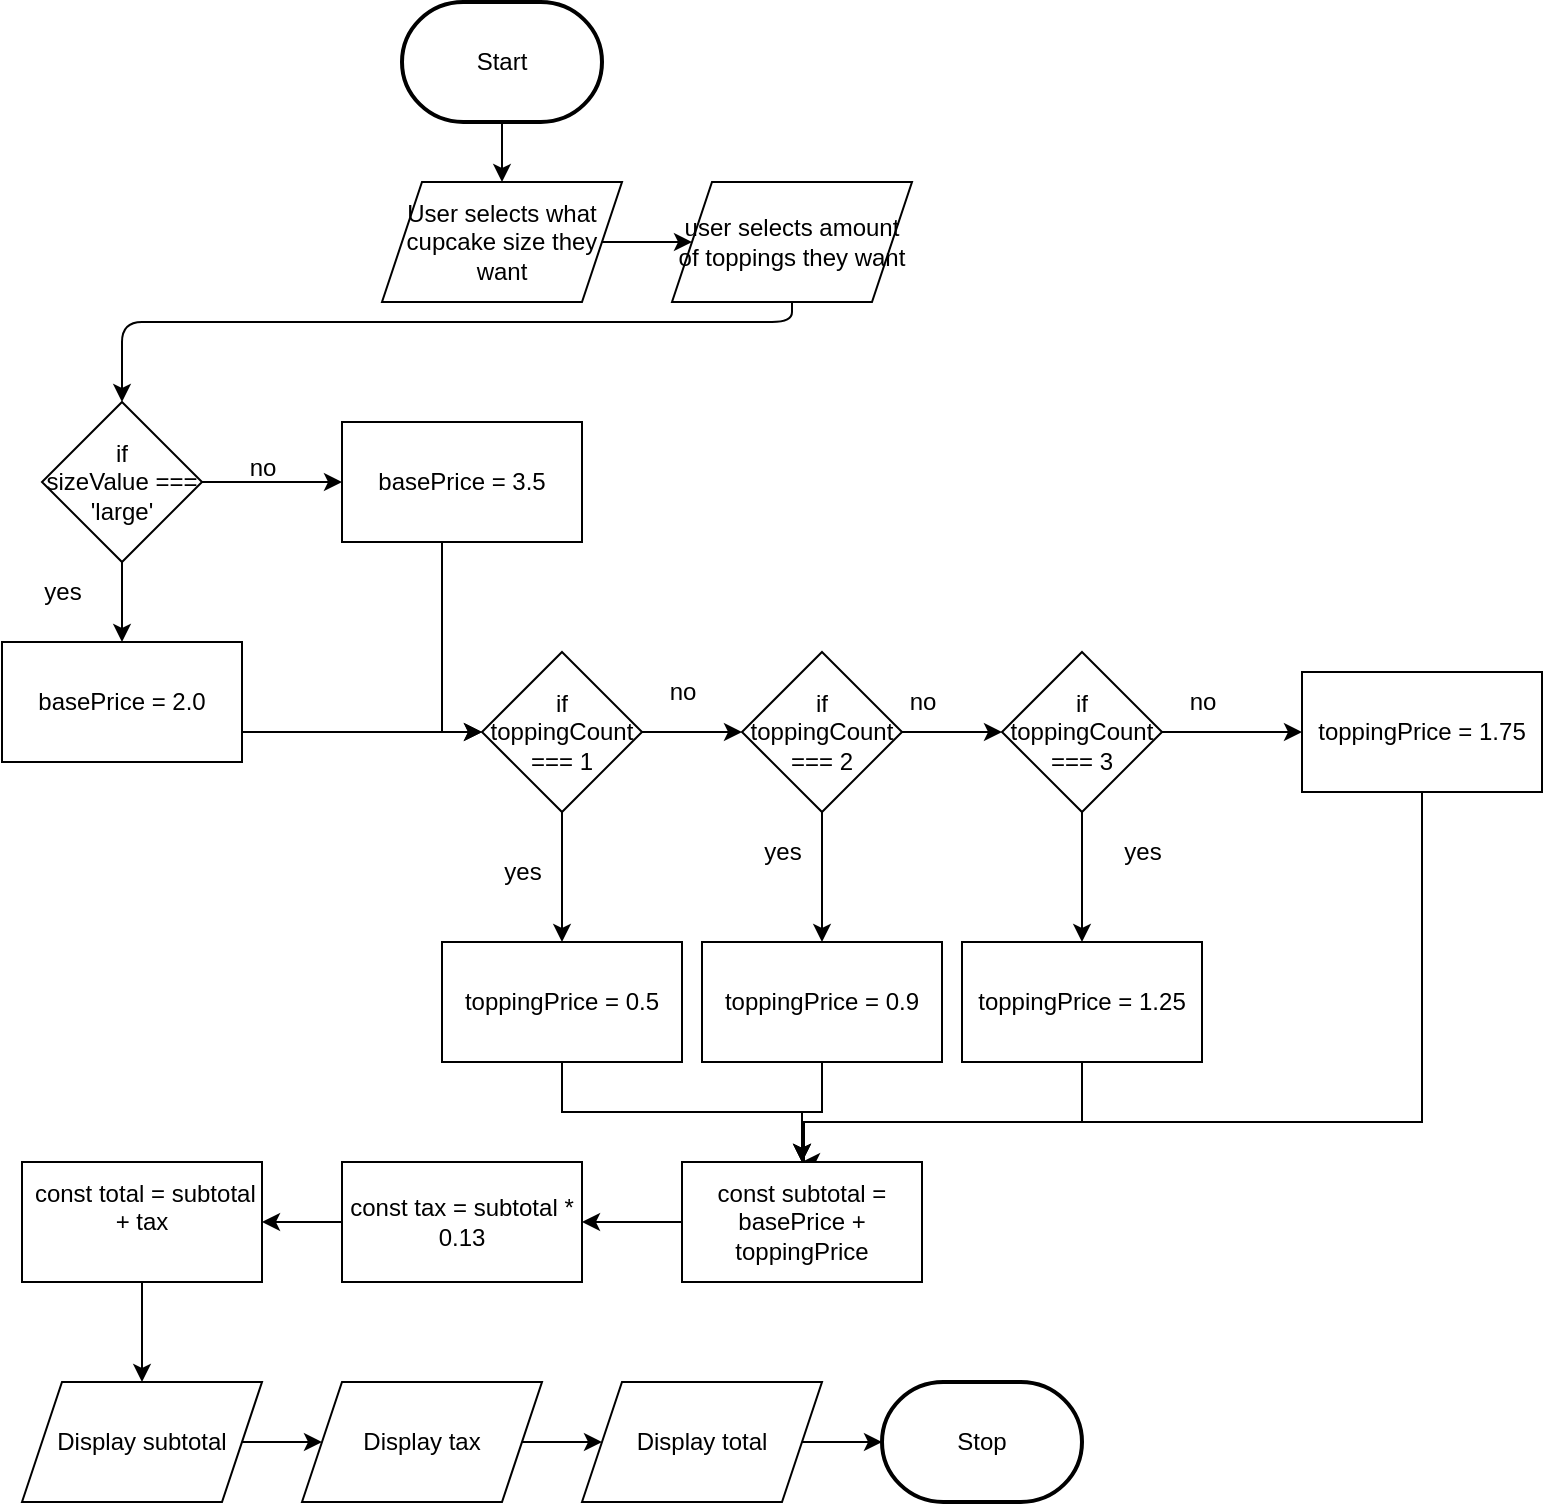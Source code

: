 <mxfile>
    <diagram id="HIP3nbAZw_EuaXWnEj3U" name="Page-1">
        <mxGraphModel dx="631" dy="648" grid="1" gridSize="10" guides="1" tooltips="1" connect="1" arrows="1" fold="1" page="1" pageScale="1" pageWidth="850" pageHeight="1100" math="0" shadow="0">
            <root>
                <mxCell id="0"/>
                <mxCell id="1" parent="0"/>
                <mxCell id="6" value="" style="edgeStyle=orthogonalEdgeStyle;html=1;" parent="1" source="2" target="4" edge="1">
                    <mxGeometry relative="1" as="geometry"/>
                </mxCell>
                <mxCell id="2" value="Start" style="strokeWidth=2;html=1;shape=mxgraph.flowchart.terminator;whiteSpace=wrap;" parent="1" vertex="1">
                    <mxGeometry x="230" y="310" width="100" height="60" as="geometry"/>
                </mxCell>
                <mxCell id="3" value="Stop" style="strokeWidth=2;html=1;shape=mxgraph.flowchart.terminator;whiteSpace=wrap;" parent="1" vertex="1">
                    <mxGeometry x="470" y="1000" width="100" height="60" as="geometry"/>
                </mxCell>
                <mxCell id="8" value="" style="edgeStyle=orthogonalEdgeStyle;html=1;" parent="1" source="4" target="7" edge="1">
                    <mxGeometry relative="1" as="geometry"/>
                </mxCell>
                <mxCell id="4" value="User selects what cupcake size they want" style="shape=parallelogram;perimeter=parallelogramPerimeter;whiteSpace=wrap;html=1;fixedSize=1;" parent="1" vertex="1">
                    <mxGeometry x="220" y="400" width="120" height="60" as="geometry"/>
                </mxCell>
                <mxCell id="10" style="edgeStyle=orthogonalEdgeStyle;html=1;" parent="1" source="7" target="9" edge="1">
                    <mxGeometry relative="1" as="geometry">
                        <Array as="points">
                            <mxPoint x="425" y="470"/>
                        </Array>
                    </mxGeometry>
                </mxCell>
                <mxCell id="7" value="user selects amount of toppings they want" style="shape=parallelogram;perimeter=parallelogramPerimeter;whiteSpace=wrap;html=1;fixedSize=1;" parent="1" vertex="1">
                    <mxGeometry x="365" y="400" width="120" height="60" as="geometry"/>
                </mxCell>
                <mxCell id="39" value="" style="edgeStyle=orthogonalEdgeStyle;html=1;" parent="1" source="9" target="37" edge="1">
                    <mxGeometry relative="1" as="geometry"/>
                </mxCell>
                <mxCell id="42" value="" style="edgeStyle=orthogonalEdgeStyle;html=1;" parent="1" source="9" target="36" edge="1">
                    <mxGeometry relative="1" as="geometry"/>
                </mxCell>
                <mxCell id="9" value="if&lt;div&gt;sizeValue === &#39;large&#39;&lt;/div&gt;" style="rhombus;whiteSpace=wrap;html=1;" parent="1" vertex="1">
                    <mxGeometry x="50" y="510" width="80" height="80" as="geometry"/>
                </mxCell>
                <mxCell id="15" value="" style="edgeStyle=orthogonalEdgeStyle;html=1;" parent="1" source="11" target="14" edge="1">
                    <mxGeometry relative="1" as="geometry"/>
                </mxCell>
                <mxCell id="31" value="" style="edgeStyle=orthogonalEdgeStyle;html=1;" parent="1" source="11" target="30" edge="1">
                    <mxGeometry relative="1" as="geometry"/>
                </mxCell>
                <mxCell id="11" value="&lt;div&gt;if&lt;/div&gt;toppingCount === 1" style="rhombus;whiteSpace=wrap;html=1;" parent="1" vertex="1">
                    <mxGeometry x="270" y="635" width="80" height="80" as="geometry"/>
                </mxCell>
                <mxCell id="13" value="yes" style="text;html=1;align=center;verticalAlign=middle;resizable=0;points=[];autosize=1;strokeColor=none;fillColor=none;" parent="1" vertex="1">
                    <mxGeometry x="40" y="590" width="40" height="30" as="geometry"/>
                </mxCell>
                <mxCell id="18" value="" style="edgeStyle=orthogonalEdgeStyle;html=1;" parent="1" source="14" target="16" edge="1">
                    <mxGeometry relative="1" as="geometry"/>
                </mxCell>
                <mxCell id="27" value="" style="edgeStyle=orthogonalEdgeStyle;html=1;" parent="1" source="14" target="26" edge="1">
                    <mxGeometry relative="1" as="geometry"/>
                </mxCell>
                <mxCell id="14" value="if&lt;div&gt;toppingCount === 2&lt;/div&gt;" style="rhombus;whiteSpace=wrap;html=1;" parent="1" vertex="1">
                    <mxGeometry x="400" y="635" width="80" height="80" as="geometry"/>
                </mxCell>
                <mxCell id="22" value="" style="edgeStyle=orthogonalEdgeStyle;html=1;" parent="1" source="16" target="21" edge="1">
                    <mxGeometry relative="1" as="geometry"/>
                </mxCell>
                <mxCell id="25" value="" style="edgeStyle=orthogonalEdgeStyle;html=1;" parent="1" source="16" target="24" edge="1">
                    <mxGeometry relative="1" as="geometry"/>
                </mxCell>
                <mxCell id="16" value="if&lt;div&gt;toppingCount === 3&lt;/div&gt;" style="rhombus;whiteSpace=wrap;html=1;" parent="1" vertex="1">
                    <mxGeometry x="530" y="635" width="80" height="80" as="geometry"/>
                </mxCell>
                <mxCell id="53" style="edgeStyle=orthogonalEdgeStyle;html=1;entryX=0.5;entryY=0;entryDx=0;entryDy=0;rounded=0;curved=0;" parent="1" source="21" target="46" edge="1">
                    <mxGeometry relative="1" as="geometry">
                        <Array as="points">
                            <mxPoint x="740" y="870"/>
                            <mxPoint x="430" y="870"/>
                        </Array>
                    </mxGeometry>
                </mxCell>
                <mxCell id="21" value="toppingPrice = 1.75" style="whiteSpace=wrap;html=1;" parent="1" vertex="1">
                    <mxGeometry x="680" y="645" width="120" height="60" as="geometry"/>
                </mxCell>
                <mxCell id="23" value="no" style="text;html=1;align=center;verticalAlign=middle;resizable=0;points=[];autosize=1;strokeColor=none;fillColor=none;" parent="1" vertex="1">
                    <mxGeometry x="610" y="645" width="40" height="30" as="geometry"/>
                </mxCell>
                <mxCell id="52" style="edgeStyle=orthogonalEdgeStyle;html=1;rounded=0;curved=0;" parent="1" source="24" edge="1">
                    <mxGeometry relative="1" as="geometry">
                        <mxPoint x="430" y="890" as="targetPoint"/>
                        <Array as="points">
                            <mxPoint x="570" y="870"/>
                            <mxPoint x="431" y="870"/>
                        </Array>
                    </mxGeometry>
                </mxCell>
                <mxCell id="24" value="toppingPrice = 1.25" style="whiteSpace=wrap;html=1;" parent="1" vertex="1">
                    <mxGeometry x="510" y="780" width="120" height="60" as="geometry"/>
                </mxCell>
                <mxCell id="48" style="edgeStyle=orthogonalEdgeStyle;html=1;entryX=0.5;entryY=0;entryDx=0;entryDy=0;strokeColor=none;rounded=0;curved=0;" parent="1" source="26" target="46" edge="1">
                    <mxGeometry relative="1" as="geometry"/>
                </mxCell>
                <mxCell id="49" style="edgeStyle=orthogonalEdgeStyle;html=1;entryX=0.5;entryY=0;entryDx=0;entryDy=0;rounded=0;curved=0;" parent="1" source="26" target="46" edge="1">
                    <mxGeometry relative="1" as="geometry"/>
                </mxCell>
                <mxCell id="26" value="toppingPrice = 0.9" style="whiteSpace=wrap;html=1;" parent="1" vertex="1">
                    <mxGeometry x="380" y="780" width="120" height="60" as="geometry"/>
                </mxCell>
                <mxCell id="28" value="yes" style="text;html=1;align=center;verticalAlign=middle;resizable=0;points=[];autosize=1;strokeColor=none;fillColor=none;" parent="1" vertex="1">
                    <mxGeometry x="580" y="720" width="40" height="30" as="geometry"/>
                </mxCell>
                <mxCell id="29" value="yes" style="text;html=1;align=center;verticalAlign=middle;resizable=0;points=[];autosize=1;strokeColor=none;fillColor=none;" parent="1" vertex="1">
                    <mxGeometry x="400" y="720" width="40" height="30" as="geometry"/>
                </mxCell>
                <mxCell id="47" style="edgeStyle=orthogonalEdgeStyle;html=1;entryX=0.5;entryY=0;entryDx=0;entryDy=0;rounded=0;curved=0;" parent="1" source="30" target="46" edge="1">
                    <mxGeometry relative="1" as="geometry"/>
                </mxCell>
                <mxCell id="30" value="toppingPrice = 0.5" style="whiteSpace=wrap;html=1;" parent="1" vertex="1">
                    <mxGeometry x="250" y="780" width="120" height="60" as="geometry"/>
                </mxCell>
                <mxCell id="32" value="yes" style="text;html=1;align=center;verticalAlign=middle;resizable=0;points=[];autosize=1;strokeColor=none;fillColor=none;" parent="1" vertex="1">
                    <mxGeometry x="270" y="730" width="40" height="30" as="geometry"/>
                </mxCell>
                <mxCell id="44" style="edgeStyle=orthogonalEdgeStyle;html=1;entryX=0;entryY=0.5;entryDx=0;entryDy=0;rounded=0;curved=0;" parent="1" source="36" target="11" edge="1">
                    <mxGeometry relative="1" as="geometry">
                        <Array as="points">
                            <mxPoint x="250" y="675"/>
                        </Array>
                    </mxGeometry>
                </mxCell>
                <mxCell id="36" value="basePrice = 3.5" style="whiteSpace=wrap;html=1;" parent="1" vertex="1">
                    <mxGeometry x="200" y="520" width="120" height="60" as="geometry"/>
                </mxCell>
                <mxCell id="45" style="edgeStyle=orthogonalEdgeStyle;html=1;entryX=0;entryY=0.5;entryDx=0;entryDy=0;" parent="1" source="37" target="11" edge="1">
                    <mxGeometry relative="1" as="geometry">
                        <Array as="points">
                            <mxPoint x="220" y="675"/>
                            <mxPoint x="220" y="675"/>
                        </Array>
                    </mxGeometry>
                </mxCell>
                <mxCell id="37" value="basePrice = 2.0" style="whiteSpace=wrap;html=1;" parent="1" vertex="1">
                    <mxGeometry x="30" y="630" width="120" height="60" as="geometry"/>
                </mxCell>
                <mxCell id="40" value="no" style="text;html=1;align=center;verticalAlign=middle;resizable=0;points=[];autosize=1;strokeColor=none;fillColor=none;" parent="1" vertex="1">
                    <mxGeometry x="350" y="640" width="40" height="30" as="geometry"/>
                </mxCell>
                <mxCell id="41" value="no" style="text;html=1;align=center;verticalAlign=middle;resizable=0;points=[];autosize=1;strokeColor=none;fillColor=none;" parent="1" vertex="1">
                    <mxGeometry x="470" y="645" width="40" height="30" as="geometry"/>
                </mxCell>
                <mxCell id="43" value="no" style="text;html=1;align=center;verticalAlign=middle;resizable=0;points=[];autosize=1;strokeColor=none;fillColor=none;" parent="1" vertex="1">
                    <mxGeometry x="140" y="528" width="40" height="30" as="geometry"/>
                </mxCell>
                <mxCell id="55" value="" style="edgeStyle=orthogonalEdgeStyle;html=1;" parent="1" source="46" target="54" edge="1">
                    <mxGeometry relative="1" as="geometry"/>
                </mxCell>
                <mxCell id="46" value="const subtotal = basePrice + toppingPrice" style="whiteSpace=wrap;html=1;" parent="1" vertex="1">
                    <mxGeometry x="370" y="890" width="120" height="60" as="geometry"/>
                </mxCell>
                <mxCell id="57" value="" style="edgeStyle=orthogonalEdgeStyle;html=1;" parent="1" source="54" target="56" edge="1">
                    <mxGeometry relative="1" as="geometry"/>
                </mxCell>
                <mxCell id="54" value="const tax = subtotal * 0.13" style="whiteSpace=wrap;html=1;" parent="1" vertex="1">
                    <mxGeometry x="200" y="890" width="120" height="60" as="geometry"/>
                </mxCell>
                <mxCell id="67" style="edgeStyle=orthogonalEdgeStyle;html=1;" edge="1" parent="1" source="56" target="58">
                    <mxGeometry relative="1" as="geometry"/>
                </mxCell>
                <mxCell id="56" value="&lt;div&gt;&lt;font color=&quot;#000000&quot;&gt;&amp;nbsp;const total = subtotal + tax&lt;/font&gt;&lt;/div&gt;&lt;div&gt;&lt;br&gt;&lt;/div&gt;" style="whiteSpace=wrap;html=1;" parent="1" vertex="1">
                    <mxGeometry x="40" y="890" width="120" height="60" as="geometry"/>
                </mxCell>
                <mxCell id="69" value="" style="edgeStyle=orthogonalEdgeStyle;html=1;" edge="1" parent="1" source="58" target="68">
                    <mxGeometry relative="1" as="geometry"/>
                </mxCell>
                <mxCell id="58" value="Display subtotal" style="shape=parallelogram;perimeter=parallelogramPerimeter;whiteSpace=wrap;html=1;fixedSize=1;" parent="1" vertex="1">
                    <mxGeometry x="40" y="1000" width="120" height="60" as="geometry"/>
                </mxCell>
                <mxCell id="72" value="" style="edgeStyle=orthogonalEdgeStyle;html=1;" edge="1" parent="1" source="68" target="70">
                    <mxGeometry relative="1" as="geometry"/>
                </mxCell>
                <mxCell id="68" value="Display tax" style="shape=parallelogram;perimeter=parallelogramPerimeter;whiteSpace=wrap;html=1;fixedSize=1;" vertex="1" parent="1">
                    <mxGeometry x="180" y="1000" width="120" height="60" as="geometry"/>
                </mxCell>
                <mxCell id="71" value="" style="edgeStyle=orthogonalEdgeStyle;html=1;" edge="1" parent="1" source="70" target="3">
                    <mxGeometry relative="1" as="geometry"/>
                </mxCell>
                <mxCell id="70" value="Display total" style="shape=parallelogram;perimeter=parallelogramPerimeter;whiteSpace=wrap;html=1;fixedSize=1;" vertex="1" parent="1">
                    <mxGeometry x="320" y="1000" width="120" height="60" as="geometry"/>
                </mxCell>
            </root>
        </mxGraphModel>
    </diagram>
</mxfile>